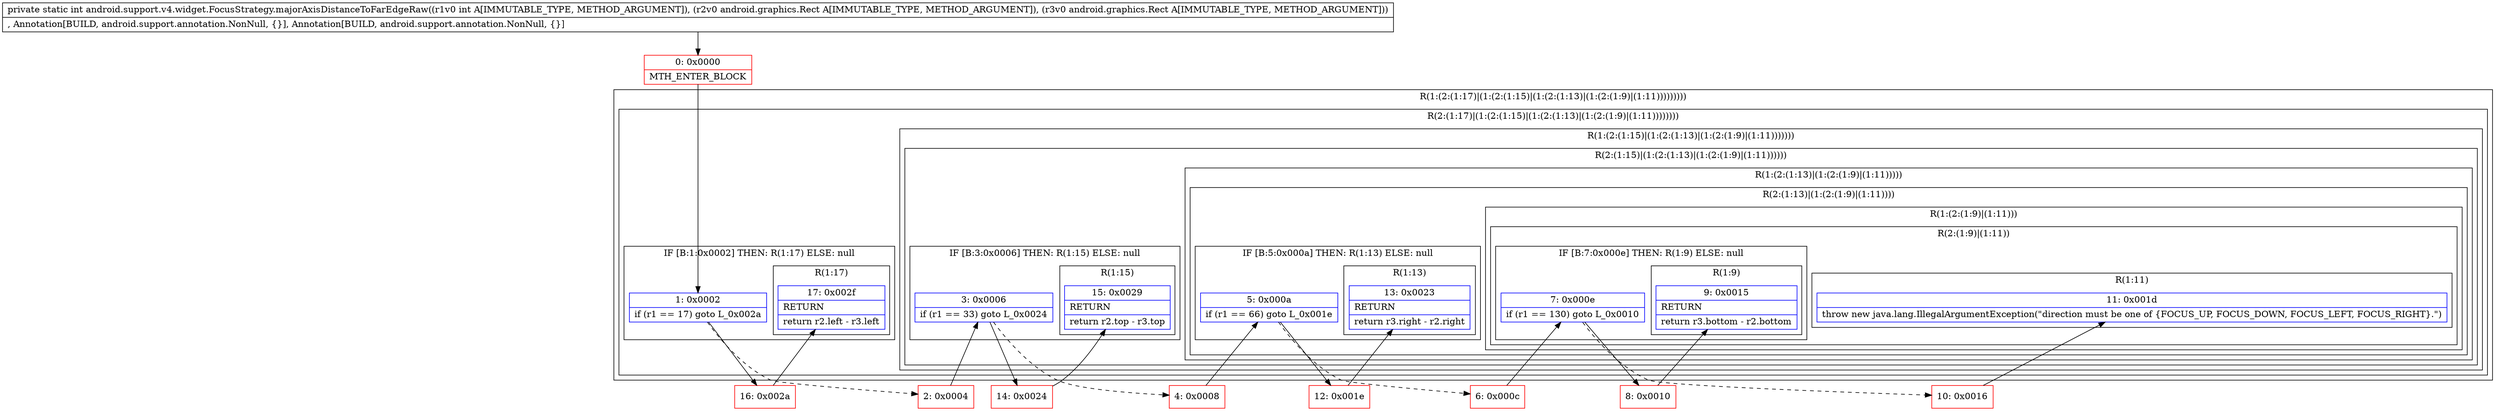 digraph "CFG forandroid.support.v4.widget.FocusStrategy.majorAxisDistanceToFarEdgeRaw(ILandroid\/graphics\/Rect;Landroid\/graphics\/Rect;)I" {
subgraph cluster_Region_1747100827 {
label = "R(1:(2:(1:17)|(1:(2:(1:15)|(1:(2:(1:13)|(1:(2:(1:9)|(1:11)))))))))";
node [shape=record,color=blue];
subgraph cluster_Region_303016319 {
label = "R(2:(1:17)|(1:(2:(1:15)|(1:(2:(1:13)|(1:(2:(1:9)|(1:11))))))))";
node [shape=record,color=blue];
subgraph cluster_IfRegion_1175463775 {
label = "IF [B:1:0x0002] THEN: R(1:17) ELSE: null";
node [shape=record,color=blue];
Node_1 [shape=record,label="{1\:\ 0x0002|if (r1 == 17) goto L_0x002a\l}"];
subgraph cluster_Region_173828375 {
label = "R(1:17)";
node [shape=record,color=blue];
Node_17 [shape=record,label="{17\:\ 0x002f|RETURN\l|return r2.left \- r3.left\l}"];
}
}
subgraph cluster_Region_1999045307 {
label = "R(1:(2:(1:15)|(1:(2:(1:13)|(1:(2:(1:9)|(1:11)))))))";
node [shape=record,color=blue];
subgraph cluster_Region_403442033 {
label = "R(2:(1:15)|(1:(2:(1:13)|(1:(2:(1:9)|(1:11))))))";
node [shape=record,color=blue];
subgraph cluster_IfRegion_1600253936 {
label = "IF [B:3:0x0006] THEN: R(1:15) ELSE: null";
node [shape=record,color=blue];
Node_3 [shape=record,label="{3\:\ 0x0006|if (r1 == 33) goto L_0x0024\l}"];
subgraph cluster_Region_907817434 {
label = "R(1:15)";
node [shape=record,color=blue];
Node_15 [shape=record,label="{15\:\ 0x0029|RETURN\l|return r2.top \- r3.top\l}"];
}
}
subgraph cluster_Region_2044841848 {
label = "R(1:(2:(1:13)|(1:(2:(1:9)|(1:11)))))";
node [shape=record,color=blue];
subgraph cluster_Region_22939316 {
label = "R(2:(1:13)|(1:(2:(1:9)|(1:11))))";
node [shape=record,color=blue];
subgraph cluster_IfRegion_1368418048 {
label = "IF [B:5:0x000a] THEN: R(1:13) ELSE: null";
node [shape=record,color=blue];
Node_5 [shape=record,label="{5\:\ 0x000a|if (r1 == 66) goto L_0x001e\l}"];
subgraph cluster_Region_106241545 {
label = "R(1:13)";
node [shape=record,color=blue];
Node_13 [shape=record,label="{13\:\ 0x0023|RETURN\l|return r3.right \- r2.right\l}"];
}
}
subgraph cluster_Region_1907919796 {
label = "R(1:(2:(1:9)|(1:11)))";
node [shape=record,color=blue];
subgraph cluster_Region_10635409 {
label = "R(2:(1:9)|(1:11))";
node [shape=record,color=blue];
subgraph cluster_IfRegion_1389922274 {
label = "IF [B:7:0x000e] THEN: R(1:9) ELSE: null";
node [shape=record,color=blue];
Node_7 [shape=record,label="{7\:\ 0x000e|if (r1 == 130) goto L_0x0010\l}"];
subgraph cluster_Region_2094231270 {
label = "R(1:9)";
node [shape=record,color=blue];
Node_9 [shape=record,label="{9\:\ 0x0015|RETURN\l|return r3.bottom \- r2.bottom\l}"];
}
}
subgraph cluster_Region_1233367011 {
label = "R(1:11)";
node [shape=record,color=blue];
Node_11 [shape=record,label="{11\:\ 0x001d|throw new java.lang.IllegalArgumentException(\"direction must be one of \{FOCUS_UP, FOCUS_DOWN, FOCUS_LEFT, FOCUS_RIGHT\}.\")\l}"];
}
}
}
}
}
}
}
}
}
Node_0 [shape=record,color=red,label="{0\:\ 0x0000|MTH_ENTER_BLOCK\l}"];
Node_2 [shape=record,color=red,label="{2\:\ 0x0004}"];
Node_4 [shape=record,color=red,label="{4\:\ 0x0008}"];
Node_6 [shape=record,color=red,label="{6\:\ 0x000c}"];
Node_8 [shape=record,color=red,label="{8\:\ 0x0010}"];
Node_10 [shape=record,color=red,label="{10\:\ 0x0016}"];
Node_12 [shape=record,color=red,label="{12\:\ 0x001e}"];
Node_14 [shape=record,color=red,label="{14\:\ 0x0024}"];
Node_16 [shape=record,color=red,label="{16\:\ 0x002a}"];
MethodNode[shape=record,label="{private static int android.support.v4.widget.FocusStrategy.majorAxisDistanceToFarEdgeRaw((r1v0 int A[IMMUTABLE_TYPE, METHOD_ARGUMENT]), (r2v0 android.graphics.Rect A[IMMUTABLE_TYPE, METHOD_ARGUMENT]), (r3v0 android.graphics.Rect A[IMMUTABLE_TYPE, METHOD_ARGUMENT]))  | , Annotation[BUILD, android.support.annotation.NonNull, \{\}], Annotation[BUILD, android.support.annotation.NonNull, \{\}]\l}"];
MethodNode -> Node_0;
Node_1 -> Node_2[style=dashed];
Node_1 -> Node_16;
Node_3 -> Node_4[style=dashed];
Node_3 -> Node_14;
Node_5 -> Node_6[style=dashed];
Node_5 -> Node_12;
Node_7 -> Node_8;
Node_7 -> Node_10[style=dashed];
Node_0 -> Node_1;
Node_2 -> Node_3;
Node_4 -> Node_5;
Node_6 -> Node_7;
Node_8 -> Node_9;
Node_10 -> Node_11;
Node_12 -> Node_13;
Node_14 -> Node_15;
Node_16 -> Node_17;
}

